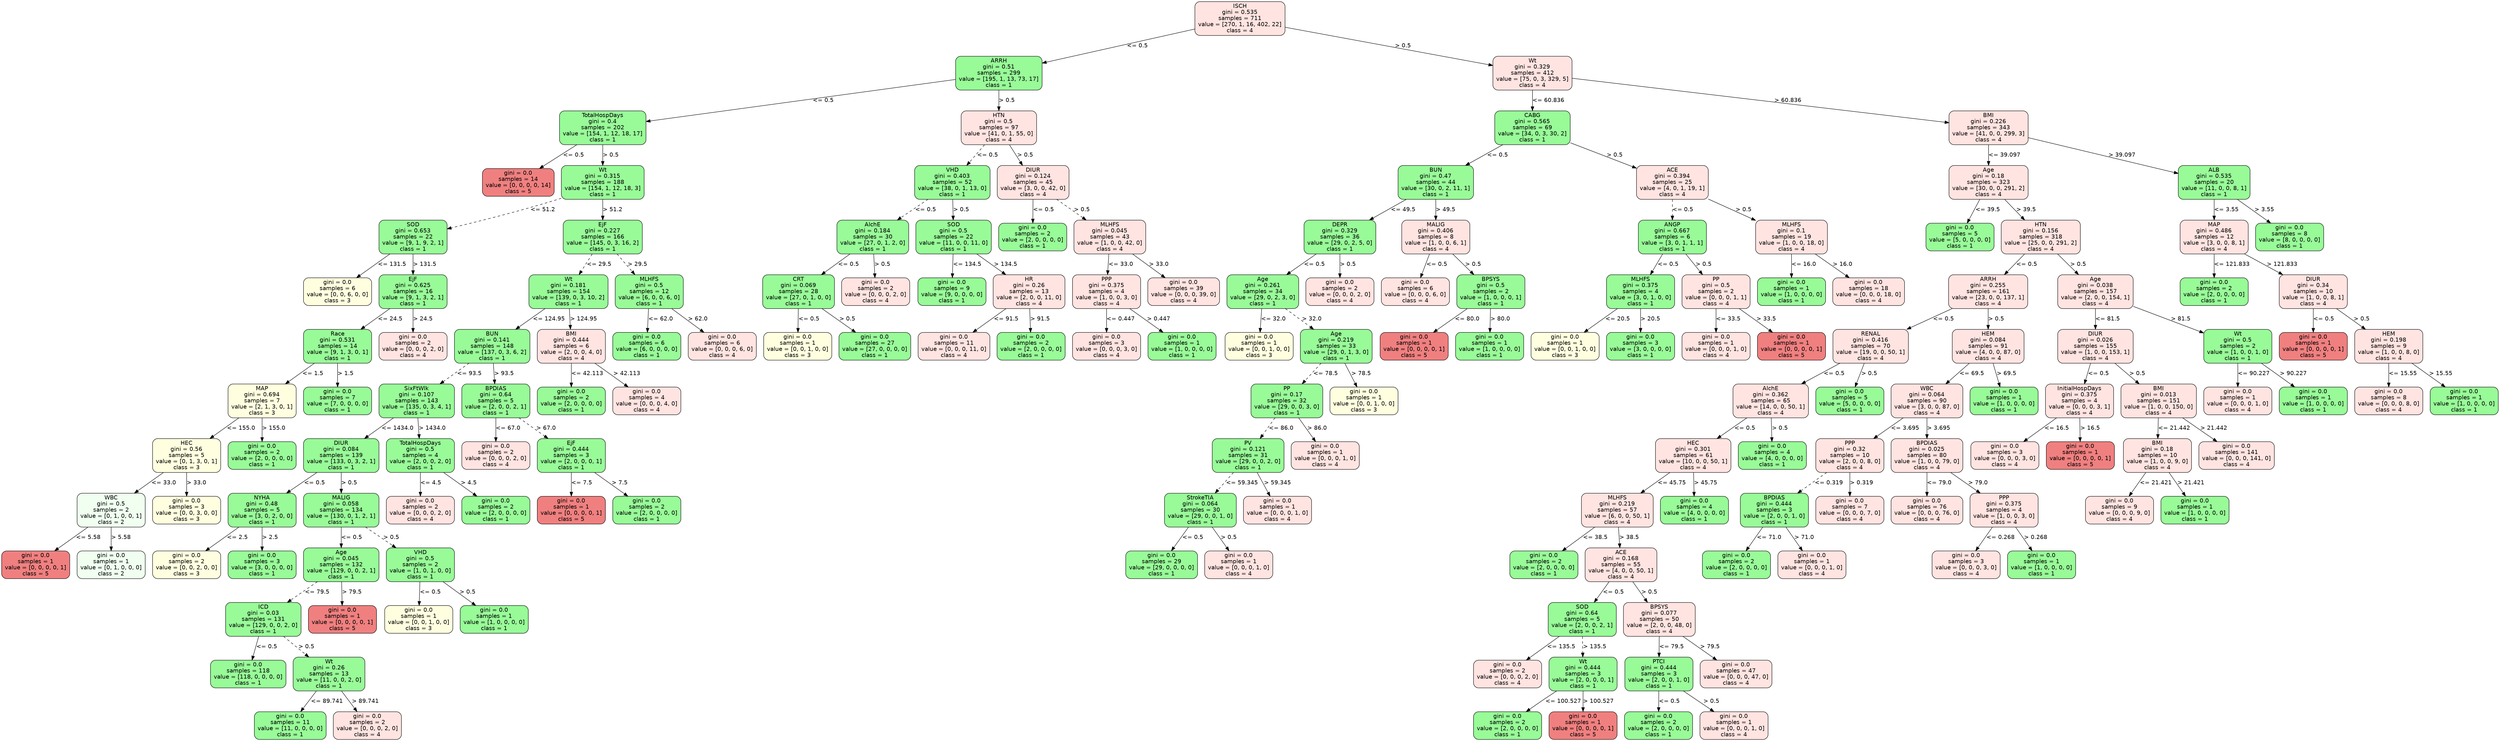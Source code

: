 strict digraph Tree {
	graph [bb="0,0,5227,1810"];
	node [color=black,
		fontname=helvetica,
		label="\N",
		shape=box,
		style="filled, rounded"
	];
	edge [fontname=helvetica];
	0	 [fillcolor=mistyrose,
		height=1.1528,
		label="ISCH\ngini = 0.535\nsamples = 711\nvalue = [270, 1, 16, 402, 22]\nclass = 4",
		pos="2516,1768.5",
		width=2.5694];
	1	 [fillcolor=palegreen,
		height=1.1528,
		label="ARRH\ngini = 0.51\nsamples = 299\nvalue = [195, 1, 13, 73, 17]\nclass = 1",
		pos="2064,1634.5",
		width=2.4583];
	0 -> 1	 [label="<= 0.5",
		labelangle=45,
		labeldistance=2.5,
		lp="2324,1701.5",
		op="<=",
		param=0.5,
		pos="e,2152.6,1660.8 2423.4,1741.1 2347.4,1718.5 2240,1686.7 2162.4,1663.7",
		style=solid];
	70	 [fillcolor=mistyrose,
		height=1.1528,
		label="Wt\ngini = 0.329\nsamples = 412\nvalue = [75, 0, 3, 329, 5]\nclass = 4",
		pos="3245,1634.5",
		width=2.25];
	0 -> 70	 [label="> 0.5",
		labelangle=-45,
		labeldistance=2.5,
		lp="2918.5,1701.5",
		op=">",
		param=0.5,
		pos="e,3163.9,1649.4 2608.7,1751.5 2749.1,1725.7 3014,1677 3153.6,1651.3",
		style=solid];
	2	 [fillcolor=palegreen,
		height=1.1528,
		label="TotalHospDays\ngini = 0.4\nsamples = 202\nvalue = [154, 1, 12, 18, 17]\nclass = 1",
		pos="1257,1500.5",
		width=2.4583];
	1 -> 2	 [label="<= 0.5",
		lp="1705,1567.5",
		op="<=",
		param=0.5,
		pos="e,1345.5,1515.2 1975.3,1619.8 1823.4,1594.5 1514.3,1543.2 1355.7,1516.9",
		style=solid];
	51	 [fillcolor=mistyrose,
		height=1.1528,
		label="HTN\ngini = 0.5\nsamples = 97\nvalue = [41, 0, 1, 55, 0]\nclass = 4",
		pos="2064,1500.5",
		width=2.1528];
	1 -> 51	 [label="> 0.5",
		lp="2079.5,1567.5",
		op=">",
		param=0.5,
		pos="e,2064,1542.1 2064,1592.8 2064,1580 2064,1565.7 2064,1552.2",
		style=solid];
	3	 [fillcolor=lightcoral,
		height=0.94444,
		label="gini = 0.0\nsamples = 14\nvalue = [0, 0, 0, 0, 14]\nclass = 5",
		pos="1080,1366.5",
		width=2.0417];
	2 -> 3	 [label="<= 0.5",
		lp="1194,1433.5",
		op="<=",
		param=0.5,
		pos="e,1124.9,1400.5 1202,1458.8 1180,1442.2 1154.8,1423.2 1133.1,1406.7",
		style=solid];
	4	 [fillcolor=palegreen,
		height=1.1528,
		label="Wt\ngini = 0.315\nsamples = 188\nvalue = [154, 1, 12, 18, 3]\nclass = 1",
		pos="1257,1366.5",
		width=2.3611];
	2 -> 4	 [label="> 0.5",
		lp="1272.5,1433.5",
		op=">",
		param=0.5,
		pos="e,1257,1408.1 1257,1458.8 1257,1446 1257,1431.7 1257,1418.2",
		style=solid];
	5	 [fillcolor=palegreen,
		height=1.1528,
		label="SOD\ngini = 0.653\nsamples = 22\nvalue = [9, 1, 9, 2, 1]\nclass = 1",
		pos="860,1232.5",
		width=1.9444];
	4 -> 5	 [label="<= 51.2",
		lp="1129.5,1299.5",
		op="<=",
		param=51.2,
		pos="e,930.02,1251.5 1172,1328.8 1168.6,1327.5 1165.3,1326.2 1162,1325 1087.7,1297.5 1001,1271.6 939.65,1254.2",
		style=dashed];
	18	 [fillcolor=palegreen,
		height=1.1528,
		label="EjF\ngini = 0.227\nsamples = 166\nvalue = [145, 0, 3, 16, 2]\nclass = 1",
		pos="1257,1232.5",
		width=2.25];
	4 -> 18	 [label="> 51.2",
		lp="1276.5,1299.5",
		op=">",
		param=51.2,
		pos="e,1257,1274.1 1257,1324.8 1257,1312 1257,1297.7 1257,1284.2",
		style=solid];
	6	 [fillcolor=lightyellow,
		height=0.94444,
		label="gini = 0.0\nsamples = 6\nvalue = [0, 0, 6, 0, 0]\nclass = 3",
		pos="702,1098.5",
		width=1.9444];
	5 -> 6	 [label="<= 131.5",
		lp="813.5,1165.5",
		op="<=",
		param=131.5,
		pos="e,742.09,1132.5 810.87,1190.8 791.45,1174.4 769.19,1155.5 749.89,1139.1",
		style=solid];
	7	 [fillcolor=palegreen,
		height=1.1528,
		label="EjF\ngini = 0.625\nsamples = 16\nvalue = [9, 1, 3, 2, 1]\nclass = 1",
		pos="860,1098.5",
		width=1.9444];
	5 -> 7	 [label="> 131.5",
		lp="883,1165.5",
		op=">",
		param=131.5,
		pos="e,860,1140.1 860,1190.8 860,1178 860,1163.7 860,1150.2",
		style=solid];
	8	 [fillcolor=palegreen,
		height=1.1528,
		label="Race\ngini = 0.531\nsamples = 14\nvalue = [9, 1, 3, 0, 1]\nclass = 1",
		pos="702,964.5",
		width=1.9444];
	7 -> 8	 [label="<= 24.5",
		lp="809.5,1031.5",
		op="<=",
		param=24.5,
		pos="e,751.1,1006.1 810.87,1056.8 794.38,1042.8 775.84,1027.1 758.81,1012.7",
		style=solid];
	17	 [fillcolor=mistyrose,
		height=0.94444,
		label="gini = 0.0\nsamples = 2\nvalue = [0, 0, 0, 2, 0]\nclass = 4",
		pos="860,964.5",
		width=1.9444];
	7 -> 17	 [label="> 24.5",
		lp="879.5,1031.5",
		op=">",
		param=24.5,
		pos="e,860,998.5 860,1056.8 860,1041.6 860,1024.3 860,1008.9",
		style=solid];
	9	 [fillcolor=lightyellow,
		height=1.1528,
		label="MAP\ngini = 0.694\nsamples = 7\nvalue = [2, 1, 3, 0, 1]\nclass = 3",
		pos="544,830.5",
		width=1.9444];
	8 -> 9	 [label="<= 1.5",
		lp="648,897.5",
		op="<=",
		param=1.5,
		pos="e,593.1,872.14 652.87,922.84 636.38,908.84 617.84,893.13 600.81,878.68",
		style=solid];
	16	 [fillcolor=palegreen,
		height=0.94444,
		label="gini = 0.0\nsamples = 7\nvalue = [7, 0, 0, 0, 0]\nclass = 1",
		pos="702,830.5",
		width=1.9444];
	8 -> 16	 [label="> 1.5",
		lp="717.5,897.5",
		op=">",
		param=1.5,
		pos="e,702,864.5 702,922.84 702,907.6 702,890.33 702,874.87",
		style=solid];
	10	 [fillcolor=lightyellow,
		height=1.1528,
		label="HEC\ngini = 0.56\nsamples = 5\nvalue = [0, 1, 3, 0, 1]\nclass = 3",
		pos="386,696.5",
		width=1.9444];
	9 -> 10	 [label="<= 155.0",
		lp="497.5,763.5",
		op="<=",
		param=155.0,
		pos="e,435.1,738.14 494.87,788.84 478.38,774.84 459.84,759.13 442.81,744.68",
		style=solid];
	15	 [fillcolor=palegreen,
		height=0.94444,
		label="gini = 0.0\nsamples = 2\nvalue = [2, 0, 0, 0, 0]\nclass = 1",
		pos="544,696.5",
		width=1.9444];
	9 -> 15	 [label="> 155.0",
		lp="567,763.5",
		op=">",
		param=155.0,
		pos="e,544,730.5 544,788.84 544,773.6 544,756.33 544,740.87",
		style=solid];
	11	 [fillcolor=honeydew,
		height=1.1528,
		label="WBC\ngini = 0.5\nsamples = 2\nvalue = [0, 1, 0, 0, 1]\nclass = 2",
		pos="228,562.5",
		width=1.9444];
	10 -> 11	 [label="<= 33.0",
		lp="335.5,629.5",
		op="<=",
		param=33.0,
		pos="e,277.1,604.14 336.87,654.84 320.38,640.84 301.84,625.13 284.81,610.68",
		style=solid];
	14	 [fillcolor=lightyellow,
		height=0.94444,
		label="gini = 0.0\nsamples = 3\nvalue = [0, 0, 3, 0, 0]\nclass = 3",
		pos="386,562.5",
		width=1.9444];
	10 -> 14	 [label="> 33.0",
		lp="405.5,629.5",
		op=">",
		param=33.0,
		pos="e,386,596.5 386,654.84 386,639.6 386,622.33 386,606.87",
		style=solid];
	12	 [fillcolor=lightcoral,
		height=0.94444,
		label="gini = 0.0\nsamples = 1\nvalue = [0, 0, 0, 0, 1]\nclass = 5",
		pos="70,428.5",
		width=1.9444];
	11 -> 12	 [label="<= 5.58",
		lp="177.5,495.5",
		op="<=",
		param=5.58,
		pos="e,110.09,462.5 178.87,520.84 159.45,504.36 137.19,485.49 117.89,469.12",
		style=solid];
	13	 [fillcolor=honeydew,
		height=0.94444,
		label="gini = 0.0\nsamples = 1\nvalue = [0, 1, 0, 0, 0]\nclass = 2",
		pos="228,428.5",
		width=1.9444];
	11 -> 13	 [label="> 5.58",
		lp="247.5,495.5",
		op=">",
		param=5.58,
		pos="e,228,462.5 228,520.84 228,505.6 228,488.33 228,472.87",
		style=solid];
	19	 [fillcolor=palegreen,
		height=1.1528,
		label="Wt\ngini = 0.181\nsamples = 154\nvalue = [139, 0, 3, 10, 2]\nclass = 1",
		pos="1184,1098.5",
		width=2.25];
	18 -> 19	 [label="<= 29.5",
		lp="1246.5,1165.5",
		op="<=",
		param=29.5,
		pos="e,1206.7,1140.1 1234.3,1190.8 1227.1,1177.6 1219,1162.8 1211.5,1149",
		style=dashed];
	48	 [fillcolor=palegreen,
		height=1.1528,
		label="MLHFS\ngini = 0.5\nsamples = 12\nvalue = [6, 0, 0, 6, 0]\nclass = 1",
		pos="1353,1098.5",
		width=1.9444];
	18 -> 48	 [label="> 29.5",
		lp="1327.5,1165.5",
		op=">",
		param=29.5,
		pos="e,1323.2,1140.1 1286.8,1190.8 1296.4,1177.5 1307.1,1162.5 1317.1,1148.6",
		style=dashed];
	20	 [fillcolor=palegreen,
		height=1.1528,
		label="BUN\ngini = 0.141\nsamples = 148\nvalue = [137, 0, 3, 6, 2]\nclass = 1",
		pos="1026,964.5",
		width=2.1528];
	19 -> 20	 [label="<= 124.95",
		lp="1141,1031.5",
		op="<=",
		param=124.95,
		pos="e,1075.1,1006.1 1134.9,1056.8 1118.4,1042.8 1099.8,1027.1 1082.8,1012.7",
		style=solid];
	45	 [fillcolor=mistyrose,
		height=1.1528,
		label="BMI\ngini = 0.444\nsamples = 6\nvalue = [2, 0, 0, 4, 0]\nclass = 4",
		pos="1192,964.5",
		width=1.9444];
	19 -> 45	 [label="> 124.95",
		lp="1216,1031.5",
		op=">",
		param=124.95,
		pos="e,1189.5,1006.1 1186.5,1056.8 1187.3,1044 1188.1,1029.7 1188.9,1016.2",
		style=solid];
	21	 [fillcolor=palegreen,
		height=1.1528,
		label="SixFtWlk\ngini = 0.107\nsamples = 143\nvalue = [135, 0, 3, 4, 1]\nclass = 1",
		pos="868,830.5",
		width=2.1528];
	20 -> 21	 [label="<= 93.5",
		lp="975.5,897.5",
		op="<=",
		param=93.5,
		pos="e,917.1,872.14 976.87,922.84 960.38,908.84 941.84,893.13 924.81,878.68",
		style=dashed];
	40	 [fillcolor=palegreen,
		height=1.1528,
		label="BPDIAS\ngini = 0.64\nsamples = 5\nvalue = [2, 0, 0, 2, 1]\nclass = 1",
		pos="1034,830.5",
		width=1.9444];
	20 -> 40	 [label="> 93.5",
		lp="1050.5,897.5",
		op=">",
		param=93.5,
		pos="e,1031.5,872.14 1028.5,922.84 1029.3,909.98 1030.1,895.66 1030.9,882.21",
		style=solid];
	22	 [fillcolor=palegreen,
		height=1.1528,
		label="DIUR\ngini = 0.084\nsamples = 139\nvalue = [133, 0, 3, 2, 1]\nclass = 1",
		pos="710,696.5",
		width=2.1528];
	21 -> 22	 [label="<= 1434.0",
		lp="825,763.5",
		op="<=",
		param=1434.0,
		pos="e,759.1,738.14 818.87,788.84 802.38,774.84 783.84,759.13 766.81,744.68",
		style=solid];
	37	 [fillcolor=palegreen,
		height=1.1528,
		label="TotalHospDays\ngini = 0.5\nsamples = 4\nvalue = [2, 0, 0, 2, 0]\nclass = 1",
		pos="876,696.5",
		width=1.9444];
	21 -> 37	 [label="> 1434.0",
		lp="900,763.5",
		op=">",
		param=1434.0,
		pos="e,873.51,738.14 870.49,788.84 871.25,775.98 872.11,761.66 872.91,748.21",
		style=solid];
	23	 [fillcolor=palegreen,
		height=1.1528,
		label="NYHA\ngini = 0.48\nsamples = 5\nvalue = [3, 0, 2, 0, 0]\nclass = 1",
		pos="544,562.5",
		width=1.9444];
	22 -> 23	 [label="<= 0.5",
		lp="652,629.5",
		op="<=",
		param=0.5,
		pos="e,595.58,604.14 658.39,654.84 641.05,640.84 621.58,625.13 603.68,610.68",
		style=solid];
	26	 [fillcolor=palegreen,
		height=1.1528,
		label="MALIG\ngini = 0.058\nsamples = 134\nvalue = [130, 0, 1, 2, 1]\nclass = 1",
		pos="710,562.5",
		width=2.1528];
	22 -> 26	 [label="> 0.5",
		lp="725.5,629.5",
		op=">",
		param=0.5,
		pos="e,710,604.14 710,654.84 710,641.98 710,627.66 710,614.21",
		style=solid];
	24	 [fillcolor=lightyellow,
		height=0.94444,
		label="gini = 0.0\nsamples = 2\nvalue = [0, 0, 2, 0, 0]\nclass = 3",
		pos="386,428.5",
		width=1.9444];
	23 -> 24	 [label="<= 2.5",
		lp="490,495.5",
		op="<=",
		param=2.5,
		pos="e,426.09,462.5 494.87,520.84 475.45,504.36 453.19,485.49 433.89,469.12",
		style=solid];
	25	 [fillcolor=palegreen,
		height=0.94444,
		label="gini = 0.0\nsamples = 3\nvalue = [3, 0, 0, 0, 0]\nclass = 1",
		pos="544,428.5",
		width=1.9444];
	23 -> 25	 [label="> 2.5",
		lp="559.5,495.5",
		op=">",
		param=2.5,
		pos="e,544,462.5 544,520.84 544,505.6 544,488.33 544,472.87",
		style=solid];
	27	 [fillcolor=palegreen,
		height=1.1528,
		label="Age\ngini = 0.045\nsamples = 132\nvalue = [129, 0, 0, 2, 1]\nclass = 1",
		pos="710,428.5",
		width=2.1528];
	26 -> 27	 [label="<= 0.5",
		lp="730,495.5",
		op="<=",
		param=0.5,
		pos="e,710,470.14 710,520.84 710,507.98 710,493.66 710,480.21",
		style=solid];
	34	 [fillcolor=palegreen,
		height=1.1528,
		label="VHD\ngini = 0.5\nsamples = 2\nvalue = [1, 0, 1, 0, 0]\nclass = 1",
		pos="876,428.5",
		width=1.9444];
	26 -> 34	 [label="> 0.5",
		lp="813.5,495.5",
		op=">",
		param=0.5,
		pos="e,824.42,470.14 761.61,520.84 778.95,506.84 798.42,491.13 816.32,476.68",
		style=dashed];
	28	 [fillcolor=palegreen,
		height=1.1528,
		label="ICD\ngini = 0.03\nsamples = 131\nvalue = [129, 0, 0, 2, 0]\nclass = 1",
		pos="546,294.5",
		width=2.1528];
	27 -> 28	 [label="<= 79.5",
		lp="656.5,361.5",
		op="<=",
		param=79.5,
		pos="e,596.96,336.14 659.01,386.84 641.88,372.84 622.65,357.13 604.96,342.68",
		style=dashed];
	33	 [fillcolor=lightcoral,
		height=0.94444,
		label="gini = 0.0\nsamples = 1\nvalue = [0, 0, 0, 0, 1]\nclass = 5",
		pos="712,294.5",
		width=1.9444];
	27 -> 33	 [label="> 79.5",
		lp="731.5,361.5",
		op=">",
		param=79.5,
		pos="e,711.49,328.5 710.62,386.84 710.85,371.6 711.11,354.33 711.34,338.87",
		style=solid];
	29	 [fillcolor=palegreen,
		height=0.94444,
		label="gini = 0.0\nsamples = 118\nvalue = [118, 0, 0, 0, 0]\nclass = 1",
		pos="515,160.5",
		width=2.1528];
	28 -> 29	 [label="<= 0.5",
		lp="552,227.5",
		op="<=",
		param=0.5,
		pos="e,522.87,194.5 536.36,252.84 532.8,237.46 528.76,219.99 525.16,204.42",
		style=solid];
	30	 [fillcolor=palegreen,
		height=1.1528,
		label="Wt\ngini = 0.26\nsamples = 13\nvalue = [11, 0, 0, 2, 0]\nclass = 1",
		pos="684,160.5",
		width=2.0417];
	28 -> 30	 [label="> 0.5",
		lp="635.5,227.5",
		op=">",
		param=0.5,
		pos="e,641.12,202.14 588.91,252.84 603.06,239.1 618.92,223.69 633.58,209.46",
		style=dashed];
	31	 [fillcolor=palegreen,
		height=0.94444,
		label="gini = 0.0\nsamples = 11\nvalue = [11, 0, 0, 0, 0]\nclass = 1",
		pos="603,34",
		width=2.0417];
	30 -> 31	 [label="<= 89.741",
		lp="675,93.5",
		op="<=",
		param=89.741,
		pos="e,624.86,68.142 657.25,118.73 648.63,105.27 639.07,90.336 630.41,76.803",
		style=solid];
	32	 [fillcolor=mistyrose,
		height=0.94444,
		label="gini = 0.0\nsamples = 2\nvalue = [0, 0, 0, 2, 0]\nclass = 4",
		pos="765,34",
		width=1.9444];
	30 -> 32	 [label="> 89.741",
		lp="757,93.5",
		op=">",
		param=89.741,
		pos="e,743.14,68.142 710.75,118.73 719.37,105.27 728.93,90.336 737.59,76.803",
		style=solid];
	35	 [fillcolor=lightyellow,
		height=0.94444,
		label="gini = 0.0\nsamples = 1\nvalue = [0, 0, 1, 0, 0]\nclass = 3",
		pos="872,294.5",
		width=1.9444];
	34 -> 35	 [label="<= 0.5",
		lp="895,361.5",
		op="<=",
		param=0.5,
		pos="e,873.02,328.5 874.76,386.84 874.3,371.6 873.79,354.33 873.32,338.87",
		style=solid];
	36	 [fillcolor=palegreen,
		height=0.94444,
		label="gini = 0.0\nsamples = 1\nvalue = [1, 0, 0, 0, 0]\nclass = 1",
		pos="1030,294.5",
		width=1.9444];
	34 -> 36	 [label="> 0.5",
		lp="973.5,361.5",
		op=">",
		param=0.5,
		pos="e,990.92,328.5 923.88,386.84 942.82,370.36 964.51,351.49 983.32,335.12",
		style=solid];
	38	 [fillcolor=mistyrose,
		height=0.94444,
		label="gini = 0.0\nsamples = 2\nvalue = [0, 0, 0, 2, 0]\nclass = 4",
		pos="876,562.5",
		width=1.9444];
	37 -> 38	 [label="<= 4.5",
		lp="896,629.5",
		op="<=",
		param=4.5,
		pos="e,876,596.5 876,654.84 876,639.6 876,622.33 876,606.87",
		style=solid];
	39	 [fillcolor=palegreen,
		height=0.94444,
		label="gini = 0.0\nsamples = 2\nvalue = [2, 0, 0, 0, 0]\nclass = 1",
		pos="1034,562.5",
		width=1.9444];
	37 -> 39	 [label="> 4.5",
		lp="975.5,629.5",
		op=">",
		param=4.5,
		pos="e,993.91,596.5 925.13,654.84 944.55,638.36 966.81,619.49 986.11,603.12",
		style=solid];
	41	 [fillcolor=mistyrose,
		height=0.94444,
		label="gini = 0.0\nsamples = 2\nvalue = [0, 0, 0, 2, 0]\nclass = 4",
		pos="1034,696.5",
		width=1.9444];
	40 -> 41	 [label="<= 67.0",
		lp="1057.5,763.5",
		op="<=",
		param=67.0,
		pos="e,1034,730.5 1034,788.84 1034,773.6 1034,756.33 1034,740.87",
		style=solid];
	42	 [fillcolor=palegreen,
		height=1.1528,
		label="EjF\ngini = 0.444\nsamples = 3\nvalue = [2, 0, 0, 0, 1]\nclass = 1",
		pos="1192,696.5",
		width=1.9444];
	40 -> 42	 [label="> 67.0",
		lp="1137.5,763.5",
		op=">",
		param=67.0,
		pos="e,1142.9,738.14 1083.1,788.84 1099.6,774.84 1118.2,759.13 1135.2,744.68",
		style=dashed];
	43	 [fillcolor=lightcoral,
		height=0.94444,
		label="gini = 0.0\nsamples = 1\nvalue = [0, 0, 0, 0, 1]\nclass = 5",
		pos="1192,562.5",
		width=1.9444];
	42 -> 43	 [label="<= 7.5",
		lp="1212,629.5",
		op="<=",
		param=7.5,
		pos="e,1192,596.5 1192,654.84 1192,639.6 1192,622.33 1192,606.87",
		style=solid];
	44	 [fillcolor=palegreen,
		height=0.94444,
		label="gini = 0.0\nsamples = 2\nvalue = [2, 0, 0, 0, 0]\nclass = 1",
		pos="1350,562.5",
		width=1.9444];
	42 -> 44	 [label="> 7.5",
		lp="1291.5,629.5",
		op=">",
		param=7.5,
		pos="e,1309.9,596.5 1241.1,654.84 1260.6,638.36 1282.8,619.49 1302.1,603.12",
		style=solid];
	46	 [fillcolor=palegreen,
		height=0.94444,
		label="gini = 0.0\nsamples = 2\nvalue = [2, 0, 0, 0, 0]\nclass = 1",
		pos="1192,830.5",
		width=1.9444];
	45 -> 46	 [label="<= 42.113",
		lp="1223,897.5",
		op="<=",
		param=42.113,
		pos="e,1192,864.5 1192,922.84 1192,907.6 1192,890.33 1192,874.87",
		style=solid];
	47	 [fillcolor=mistyrose,
		height=0.94444,
		label="gini = 0.0\nsamples = 4\nvalue = [0, 0, 0, 4, 0]\nclass = 4",
		pos="1350,830.5",
		width=1.9444];
	45 -> 47	 [label="> 42.113",
		lp="1303,897.5",
		op=">",
		param=42.113,
		pos="e,1309.9,864.5 1241.1,922.84 1260.6,906.36 1282.8,887.49 1302.1,871.12",
		style=solid];
	49	 [fillcolor=palegreen,
		height=0.94444,
		label="gini = 0.0\nsamples = 6\nvalue = [6, 0, 0, 0, 0]\nclass = 1",
		pos="1350,964.5",
		width=1.9444];
	48 -> 49	 [label="<= 62.0",
		lp="1375.5,1031.5",
		op="<=",
		param=62.0,
		pos="e,1350.8,998.5 1352.1,1056.8 1351.7,1041.6 1351.3,1024.3 1351,1008.9",
		style=solid];
	50	 [fillcolor=mistyrose,
		height=0.94444,
		label="gini = 0.0\nsamples = 6\nvalue = [0, 0, 0, 6, 0]\nclass = 4",
		pos="1508,964.5",
		width=1.9444];
	48 -> 50	 [label="> 62.0",
		lp="1455.5,1031.5",
		op=">",
		param=62.0,
		pos="e,1468.7,998.5 1401.2,1056.8 1420.3,1040.4 1442.1,1021.5 1461,1005.1",
		style=solid];
	52	 [fillcolor=palegreen,
		height=1.1528,
		label="VHD\ngini = 0.403\nsamples = 52\nvalue = [38, 0, 1, 13, 0]\nclass = 1",
		pos="1992,1366.5",
		width=2.1528];
	51 -> 52	 [label="<= 0.5",
		lp="2051,1433.5",
		op="<=",
		param=0.5,
		pos="e,2014.4,1408.1 2041.6,1458.8 2034.5,1445.6 2026.6,1430.8 2019.2,1417",
		style=dashed];
	63	 [fillcolor=mistyrose,
		height=1.1528,
		label="DIUR\ngini = 0.124\nsamples = 45\nvalue = [3, 0, 0, 42, 0]\nclass = 4",
		pos="2161,1366.5",
		width=2.0417];
	51 -> 63	 [label="> 0.5",
		lp="2131.5,1433.5",
		op=">",
		param=0.5,
		pos="e,2130.9,1408.1 2094.2,1458.8 2103.9,1445.3 2114.8,1430.3 2125,1416.2",
		style=solid];
	53	 [fillcolor=palegreen,
		height=1.1528,
		label="AlchE\ngini = 0.184\nsamples = 30\nvalue = [27, 0, 1, 2, 0]\nclass = 1",
		pos="1824,1232.5",
		width=2.0417];
	52 -> 53	 [label="<= 0.5",
		lp="1934,1299.5",
		op="<=",
		param=0.5,
		pos="e,1876.2,1274.1 1939.8,1324.8 1922.2,1310.8 1902.5,1295.1 1884.4,1280.7",
		style=dashed];
	58	 [fillcolor=palegreen,
		height=1.1528,
		label="SOD\ngini = 0.5\nsamples = 22\nvalue = [11, 0, 0, 11, 0]\nclass = 1",
		pos="1993,1232.5",
		width=2.1528];
	52 -> 58	 [label="> 0.5",
		lp="2008.5,1299.5",
		op=">",
		param=0.5,
		pos="e,1992.7,1274.1 1992.3,1324.8 1992.4,1312 1992.5,1297.7 1992.6,1284.2",
		style=solid];
	54	 [fillcolor=palegreen,
		height=1.1528,
		label="CRT\ngini = 0.069\nsamples = 28\nvalue = [27, 0, 1, 0, 0]\nclass = 1",
		pos="1667,1098.5",
		width=2.0417];
	53 -> 54	 [label="<= 0.5",
		lp="1771,1165.5",
		op="<=",
		param=0.5,
		pos="e,1715.8,1140.1 1775.2,1190.8 1758.8,1176.8 1740.4,1161.1 1723.4,1146.7",
		style=solid];
	57	 [fillcolor=mistyrose,
		height=0.94444,
		label="gini = 0.0\nsamples = 2\nvalue = [0, 0, 0, 2, 0]\nclass = 4",
		pos="1829,1098.5",
		width=1.9444];
	53 -> 57	 [label="> 0.5",
		lp="1842.5,1165.5",
		op=">",
		param=0.5,
		pos="e,1827.7,1132.5 1825.6,1190.8 1826.1,1175.6 1826.8,1158.3 1827.3,1142.9",
		style=solid];
	55	 [fillcolor=lightyellow,
		height=0.94444,
		label="gini = 0.0\nsamples = 1\nvalue = [0, 0, 1, 0, 0]\nclass = 3",
		pos="1666,964.5",
		width=1.9444];
	54 -> 55	 [label="<= 0.5",
		lp="1687,1031.5",
		op="<=",
		param=0.5,
		pos="e,1666.3,998.5 1666.7,1056.8 1666.6,1041.6 1666.4,1024.3 1666.3,1008.9",
		style=solid];
	56	 [fillcolor=palegreen,
		height=0.94444,
		label="gini = 0.0\nsamples = 27\nvalue = [27, 0, 0, 0, 0]\nclass = 1",
		pos="1828,964.5",
		width=2.0417];
	54 -> 56	 [label="> 0.5",
		lp="1768.5,1031.5",
		op=">",
		param=0.5,
		pos="e,1787.1,998.5 1717.1,1056.8 1736.9,1040.4 1759.5,1021.5 1779.2,1005.1",
		style=solid];
	59	 [fillcolor=palegreen,
		height=0.94444,
		label="gini = 0.0\nsamples = 9\nvalue = [9, 0, 0, 0, 0]\nclass = 1",
		pos="1988,1098.5",
		width=1.9444];
	58 -> 59	 [label="<= 134.5",
		lp="2018.5,1165.5",
		op="<=",
		param=134.5,
		pos="e,1989.3,1132.5 1991.4,1190.8 1990.9,1175.6 1990.2,1158.3 1989.7,1142.9",
		style=solid];
	60	 [fillcolor=mistyrose,
		height=1.1528,
		label="HR\ngini = 0.26\nsamples = 13\nvalue = [2, 0, 0, 11, 0]\nclass = 4",
		pos="2150,1098.5",
		width=2.0417];
	58 -> 60	 [label="> 134.5",
		lp="2100,1165.5",
		op=">",
		param=134.5,
		pos="e,2101.2,1140.1 2041.8,1190.8 2058.2,1176.8 2076.6,1161.1 2093.6,1146.7",
		style=solid];
	61	 [fillcolor=mistyrose,
		height=0.94444,
		label="gini = 0.0\nsamples = 11\nvalue = [0, 0, 0, 11, 0]\nclass = 4",
		pos="1993,964.5",
		width=2.0417];
	60 -> 61	 [label="<= 91.5",
		lp="2100.5,1031.5",
		op="<=",
		param=91.5,
		pos="e,2032.8,998.5 2101.2,1056.8 2081.9,1040.4 2059.8,1021.5 2040.6,1005.1",
		style=solid];
	62	 [fillcolor=palegreen,
		height=0.94444,
		label="gini = 0.0\nsamples = 2\nvalue = [2, 0, 0, 0, 0]\nclass = 1",
		pos="2155,964.5",
		width=1.9444];
	60 -> 62	 [label="> 91.5",
		lp="2172.5,1031.5",
		op=">",
		param=91.5,
		pos="e,2153.7,998.5 2151.6,1056.8 2152.1,1041.6 2152.8,1024.3 2153.3,1008.9",
		style=solid];
	64	 [fillcolor=palegreen,
		height=0.94444,
		label="gini = 0.0\nsamples = 2\nvalue = [2, 0, 0, 0, 0]\nclass = 1",
		pos="2160,1232.5",
		width=1.9444];
	63 -> 64	 [label="<= 0.5",
		lp="2181,1299.5",
		op="<=",
		param=0.5,
		pos="e,2160.3,1266.5 2160.7,1324.8 2160.6,1309.6 2160.4,1292.3 2160.3,1276.9",
		style=solid];
	65	 [fillcolor=mistyrose,
		height=1.1528,
		label="MLHFS\ngini = 0.045\nsamples = 43\nvalue = [1, 0, 0, 42, 0]\nclass = 4",
		pos="2322,1232.5",
		width=2.0417];
	63 -> 65	 [label="> 0.5",
		lp="2262.5,1299.5",
		op=">",
		param=0.5,
		pos="e,2272,1274.1 2211.1,1324.8 2227.9,1310.8 2246.8,1295.1 2264.1,1280.7",
		style=dashed];
	66	 [fillcolor=mistyrose,
		height=1.1528,
		label="PPP\ngini = 0.375\nsamples = 4\nvalue = [1, 0, 0, 3, 0]\nclass = 4",
		pos="2313,1098.5",
		width=1.9444];
	65 -> 66	 [label="<= 33.0",
		lp="2341.5,1165.5",
		op="<=",
		param=33.0,
		pos="e,2315.8,1140.1 2319.2,1190.8 2318.3,1178 2317.4,1163.7 2316.5,1150.2",
		style=solid];
	69	 [fillcolor=mistyrose,
		height=0.94444,
		label="gini = 0.0\nsamples = 39\nvalue = [0, 0, 0, 39, 0]\nclass = 4",
		pos="2475,1098.5",
		width=2.0417];
	65 -> 69	 [label="> 33.0",
		lp="2423.5,1165.5",
		op=">",
		param=33.0,
		pos="e,2436.2,1132.5 2369.6,1190.8 2388.3,1174.4 2409.7,1155.7 2428.4,1139.3",
		style=solid];
	67	 [fillcolor=mistyrose,
		height=0.94444,
		label="gini = 0.0\nsamples = 3\nvalue = [0, 0, 0, 3, 0]\nclass = 4",
		pos="2313,964.5",
		width=1.9444];
	66 -> 67	 [label="<= 0.447",
		lp="2340.5,1031.5",
		op="<=",
		param=0.447,
		pos="e,2313,998.5 2313,1056.8 2313,1041.6 2313,1024.3 2313,1008.9",
		style=solid];
	68	 [fillcolor=palegreen,
		height=0.94444,
		label="gini = 0.0\nsamples = 1\nvalue = [1, 0, 0, 0, 0]\nclass = 1",
		pos="2471,964.5",
		width=1.9444];
	66 -> 68	 [label="> 0.447",
		lp="2420,1031.5",
		op=">",
		param=0.447,
		pos="e,2430.9,998.5 2362.1,1056.8 2381.6,1040.4 2403.8,1021.5 2423.1,1005.1",
		style=solid];
	71	 [fillcolor=palegreen,
		height=1.1528,
		label="CABG\ngini = 0.565\nsamples = 69\nvalue = [34, 0, 3, 30, 2]\nclass = 1",
		pos="3245,1500.5",
		width=2.1528];
	70 -> 71	 [label="<= 60.836",
		lp="3276,1567.5",
		op="<=",
		param=60.836,
		pos="e,3245,1542.1 3245,1592.8 3245,1580 3245,1565.7 3245,1552.2",
		style=solid];
	102	 [fillcolor=mistyrose,
		height=1.1528,
		label="BMI\ngini = 0.226\nsamples = 343\nvalue = [41, 0, 0, 299, 3]\nclass = 4",
		pos="4161,1500.5",
		width=2.25];
	70 -> 102	 [label="> 60.836",
		lp="3758,1567.5",
		op=">",
		param=60.836,
		pos="e,4079.9,1512.4 3326.3,1622.6 3496.9,1597.7 3891.2,1540 4070,1513.8",
		style=solid];
	72	 [fillcolor=palegreen,
		height=1.1528,
		label="BUN\ngini = 0.47\nsamples = 44\nvalue = [30, 0, 2, 11, 1]\nclass = 1",
		pos="3003,1366.5",
		width=2.1528];
	71 -> 72	 [label="<= 0.5",
		lp="3152,1433.5",
		op="<=",
		param=0.5,
		pos="e,3078.2,1408.1 3169.8,1458.8 3143.6,1444.3 3114,1428 3087.2,1413.1",
		style=solid];
	91	 [fillcolor=mistyrose,
		height=1.1528,
		label="ACE\ngini = 0.394\nsamples = 25\nvalue = [4, 0, 1, 19, 1]\nclass = 4",
		pos="3541,1366.5",
		width=2.0417];
	71 -> 91	 [label="> 0.5",
		lp="3417.5,1433.5",
		op=">",
		param=0.5,
		pos="e,3467.3,1399.9 3322.8,1465.3 3364.4,1446.4 3415.7,1423.2 3458.1,1404",
		style=solid];
	73	 [fillcolor=palegreen,
		height=1.1528,
		label="DEPR\ngini = 0.329\nsamples = 36\nvalue = [29, 0, 2, 5, 0]\nclass = 1",
		pos="2802,1232.5",
		width=2.0417];
	72 -> 73	 [label="<= 49.5",
		lp="2932.5,1299.5",
		op="<=",
		param=49.5,
		pos="e,2864.5,1274.1 2940.5,1324.8 2919,1310.5 2894.9,1294.4 2872.8,1279.7",
		style=solid];
	86	 [fillcolor=mistyrose,
		height=1.1528,
		label="MALIG\ngini = 0.406\nsamples = 8\nvalue = [1, 0, 0, 6, 1]\nclass = 4",
		pos="3003,1232.5",
		width=1.9444];
	72 -> 86	 [label="> 49.5",
		lp="3022.5,1299.5",
		op=">",
		param=49.5,
		pos="e,3003,1274.1 3003,1324.8 3003,1312 3003,1297.7 3003,1284.2",
		style=solid];
	74	 [fillcolor=palegreen,
		height=1.1528,
		label="Age\ngini = 0.261\nsamples = 34\nvalue = [29, 0, 2, 3, 0]\nclass = 1",
		pos="2640,1098.5",
		width=2.0417];
	73 -> 74	 [label="<= 0.5",
		lp="2746,1165.5",
		op="<=",
		param=0.5,
		pos="e,2690.3,1140.1 2751.6,1190.8 2734.7,1176.8 2715.7,1161.1 2698.2,1146.7",
		style=solid];
	85	 [fillcolor=mistyrose,
		height=0.94444,
		label="gini = 0.0\nsamples = 2\nvalue = [0, 0, 0, 2, 0]\nclass = 4",
		pos="2802,1098.5",
		width=1.9444];
	73 -> 85	 [label="> 0.5",
		lp="2817.5,1165.5",
		op=">",
		param=0.5,
		pos="e,2802,1132.5 2802,1190.8 2802,1175.6 2802,1158.3 2802,1142.9",
		style=solid];
	75	 [fillcolor=lightyellow,
		height=0.94444,
		label="gini = 0.0\nsamples = 1\nvalue = [0, 0, 1, 0, 0]\nclass = 3",
		pos="2632,964.5",
		width=1.9444];
	74 -> 75	 [label="<= 32.0",
		lp="2660.5,1031.5",
		op="<=",
		param=32.0,
		pos="e,2634,998.5 2637.5,1056.8 2636.6,1041.6 2635.6,1024.3 2634.6,1008.9",
		style=solid];
	76	 [fillcolor=palegreen,
		height=1.1528,
		label="Age\ngini = 0.219\nsamples = 33\nvalue = [29, 0, 1, 3, 0]\nclass = 1",
		pos="2794,964.5",
		width=2.0417];
	74 -> 76	 [label="> 32.0",
		lp="2741.5,1031.5",
		op=">",
		param=32.0,
		pos="e,2746.1,1006.1 2687.9,1056.8 2703.8,1043 2721.7,1027.4 2738.2,1013.1",
		style=dashed];
	77	 [fillcolor=palegreen,
		height=1.1528,
		label="PP\ngini = 0.17\nsamples = 32\nvalue = [29, 0, 0, 3, 0]\nclass = 1",
		pos="2690,830.5",
		width=2.0417];
	76 -> 77	 [label="<= 78.5",
		lp="2769.5,897.5",
		op="<=",
		param=78.5,
		pos="e,2722.3,872.14 2761.7,922.84 2751.2,909.35 2739.5,894.26 2728.6,880.24",
		style=dashed];
	84	 [fillcolor=lightyellow,
		height=0.94444,
		label="gini = 0.0\nsamples = 1\nvalue = [0, 0, 1, 0, 0]\nclass = 3",
		pos="2852,830.5",
		width=1.9444];
	76 -> 84	 [label="> 78.5",
		lp="2844.5,897.5",
		op=">",
		param=78.5,
		pos="e,2837.3,864.5 2812,922.84 2818.8,907.31 2826.4,889.66 2833.2,873.98",
		style=solid];
	78	 [fillcolor=palegreen,
		height=1.1528,
		label="PV\ngini = 0.121\nsamples = 31\nvalue = [29, 0, 0, 2, 0]\nclass = 1",
		pos="2609,696.5",
		width=2.0417];
	77 -> 78	 [label="<= 86.0",
		lp="2675.5,763.5",
		op="<=",
		param=86.0,
		pos="e,2634.2,738.14 2664.8,788.84 2656.8,775.6 2647.9,760.82 2639.5,747.03",
		style=dashed];
	83	 [fillcolor=mistyrose,
		height=0.94444,
		label="gini = 0.0\nsamples = 1\nvalue = [0, 0, 0, 1, 0]\nclass = 4",
		pos="2771,696.5",
		width=1.9444];
	77 -> 83	 [label="> 86.0",
		lp="2752.5,763.5",
		op=">",
		param=86.0,
		pos="e,2750.4,730.5 2715.2,788.84 2724.7,773.02 2735.6,754.99 2745.3,739.09",
		style=solid];
	79	 [fillcolor=palegreen,
		height=1.1528,
		label="StrokeTIA\ngini = 0.064\nsamples = 30\nvalue = [29, 0, 0, 1, 0]\nclass = 1",
		pos="2508,562.5",
		width=2.0417];
	78 -> 79	 [label="<= 59.345",
		lp="2593,629.5",
		op="<=",
		param=59.345,
		pos="e,2539.4,604.14 2577.6,654.84 2567.4,641.35 2556.1,626.26 2545.5,612.24",
		style=dashed];
	82	 [fillcolor=mistyrose,
		height=0.94444,
		label="gini = 0.0\nsamples = 1\nvalue = [0, 0, 0, 1, 0]\nclass = 4",
		pos="2670,562.5",
		width=1.9444];
	78 -> 82	 [label="> 59.345",
		lp="2669,629.5",
		op=">",
		param=59.345,
		pos="e,2654.5,596.5 2628,654.84 2635,639.31 2643.1,621.66 2650.2,605.98",
		style=solid];
	80	 [fillcolor=palegreen,
		height=0.94444,
		label="gini = 0.0\nsamples = 29\nvalue = [29, 0, 0, 0, 0]\nclass = 1",
		pos="2427,428.5",
		width=2.0417];
	79 -> 80	 [label="<= 0.5",
		lp="2490,495.5",
		op="<=",
		param=0.5,
		pos="e,2447.6,462.5 2482.8,520.84 2473.3,505.02 2462.4,486.99 2452.7,471.09",
		style=solid];
	81	 [fillcolor=mistyrose,
		height=0.94444,
		label="gini = 0.0\nsamples = 1\nvalue = [0, 0, 0, 1, 0]\nclass = 4",
		pos="2589,428.5",
		width=1.9444];
	79 -> 81	 [label="> 0.5",
		lp="2566.5,495.5",
		op=">",
		param=0.5,
		pos="e,2568.4,462.5 2533.2,520.84 2542.7,505.02 2553.6,486.99 2563.3,471.09",
		style=solid];
	87	 [fillcolor=mistyrose,
		height=0.94444,
		label="gini = 0.0\nsamples = 6\nvalue = [0, 0, 0, 6, 0]\nclass = 4",
		pos="2960,1098.5",
		width=1.9444];
	86 -> 87	 [label="<= 0.5",
		lp="3003,1165.5",
		op="<=",
		param=0.5,
		pos="e,2970.9,1132.5 2989.6,1190.8 2984.7,1175.5 2979.1,1158 2974.1,1142.4",
		style=solid];
	88	 [fillcolor=palegreen,
		height=1.1528,
		label="BPSYS\ngini = 0.5\nsamples = 2\nvalue = [1, 0, 0, 0, 1]\nclass = 1",
		pos="3118,1098.5",
		width=1.9444];
	86 -> 88	 [label="> 0.5",
		lp="3079.5,1165.5",
		op=">",
		param=0.5,
		pos="e,3082.3,1140.1 3038.8,1190.8 3050.4,1177.2 3063.5,1162 3075.6,1147.9",
		style=solid];
	89	 [fillcolor=lightcoral,
		height=0.94444,
		label="gini = 0.0\nsamples = 1\nvalue = [0, 0, 0, 0, 1]\nclass = 5",
		pos="2958,964.5",
		width=1.9444];
	88 -> 89	 [label="<= 80.0",
		lp="3066.5,1031.5",
		op="<=",
		param=80.0,
		pos="e,2998.6,998.5 3068.3,1056.8 3048.6,1040.4 3026,1021.5 3006.5,1005.1",
		style=solid];
	90	 [fillcolor=palegreen,
		height=0.94444,
		label="gini = 0.0\nsamples = 1\nvalue = [1, 0, 0, 0, 0]\nclass = 1",
		pos="3116,964.5",
		width=1.9444];
	88 -> 90	 [label="> 80.0",
		lp="3137.5,1031.5",
		op=">",
		param=80.0,
		pos="e,3116.5,998.5 3117.4,1056.8 3117.2,1041.6 3116.9,1024.3 3116.7,1008.9",
		style=solid];
	92	 [fillcolor=palegreen,
		height=1.1528,
		label="ANGP\ngini = 0.667\nsamples = 6\nvalue = [3, 0, 1, 1, 1]\nclass = 1",
		pos="3541,1232.5",
		width=1.9444];
	91 -> 92	 [label="<= 0.5",
		lp="3561,1299.5",
		op="<=",
		param=0.5,
		pos="e,3541,1274.1 3541,1324.8 3541,1312 3541,1297.7 3541,1284.2",
		style=dashed];
	99	 [fillcolor=mistyrose,
		height=1.1528,
		label="MLHFS\ngini = 0.1\nsamples = 19\nvalue = [1, 0, 0, 18, 0]\nclass = 4",
		pos="3748,1232.5",
		width=2.0417];
	91 -> 99	 [label="> 0.5",
		lp="3666.5,1299.5",
		op=">",
		param=0.5,
		pos="e,3683.7,1274.1 3605.4,1324.8 3627.5,1310.5 3652.4,1294.4 3675.1,1279.7",
		style=solid];
	93	 [fillcolor=palegreen,
		height=1.1528,
		label="MLHFS\ngini = 0.375\nsamples = 4\nvalue = [3, 0, 1, 0, 0]\nclass = 1",
		pos="3432,1098.5",
		width=1.9444];
	92 -> 93	 [label="<= 0.5",
		lp="3510,1165.5",
		op="<=",
		param=0.5,
		pos="e,3465.9,1140.1 3507.1,1190.8 3496.1,1177.3 3483.9,1162.3 3472.5,1148.2",
		style=solid];
	96	 [fillcolor=mistyrose,
		height=1.1528,
		label="PP\ngini = 0.5\nsamples = 2\nvalue = [0, 0, 0, 1, 1]\nclass = 4",
		pos="3590,1098.5",
		width=1.9444];
	92 -> 96	 [label="> 0.5",
		lp="3582.5,1165.5",
		op=">",
		param=0.5,
		pos="e,3574.8,1140.1 3556.2,1190.8 3561,1177.9 3566.3,1163.4 3571.2,1149.8",
		style=solid];
	94	 [fillcolor=lightyellow,
		height=0.94444,
		label="gini = 0.0\nsamples = 1\nvalue = [0, 0, 1, 0, 0]\nclass = 3",
		pos="3274,964.5",
		width=1.9444];
	93 -> 94	 [label="<= 20.5",
		lp="3381.5,1031.5",
		op="<=",
		param=20.5,
		pos="e,3314.1,998.5 3382.9,1056.8 3363.4,1040.4 3341.2,1021.5 3321.9,1005.1",
		style=solid];
	95	 [fillcolor=palegreen,
		height=0.94444,
		label="gini = 0.0\nsamples = 3\nvalue = [3, 0, 0, 0, 0]\nclass = 1",
		pos="3432,964.5",
		width=1.9444];
	93 -> 95	 [label="> 20.5",
		lp="3451.5,1031.5",
		op=">",
		param=20.5,
		pos="e,3432,998.5 3432,1056.8 3432,1041.6 3432,1024.3 3432,1008.9",
		style=solid];
	97	 [fillcolor=mistyrose,
		height=0.94444,
		label="gini = 0.0\nsamples = 1\nvalue = [0, 0, 0, 1, 0]\nclass = 4",
		pos="3590,964.5",
		width=1.9444];
	96 -> 97	 [label="<= 33.5",
		lp="3613.5,1031.5",
		op="<=",
		param=33.5,
		pos="e,3590,998.5 3590,1056.8 3590,1041.6 3590,1024.3 3590,1008.9",
		style=solid];
	98	 [fillcolor=lightcoral,
		height=0.94444,
		label="gini = 0.0\nsamples = 1\nvalue = [0, 0, 0, 0, 1]\nclass = 5",
		pos="3748,964.5",
		width=1.9444];
	96 -> 98	 [label="> 33.5",
		lp="3693.5,1031.5",
		op=">",
		param=33.5,
		pos="e,3707.9,998.5 3639.1,1056.8 3658.6,1040.4 3680.8,1021.5 3700.1,1005.1",
		style=solid];
	100	 [fillcolor=palegreen,
		height=0.94444,
		label="gini = 0.0\nsamples = 1\nvalue = [1, 0, 0, 0, 0]\nclass = 1",
		pos="3748,1098.5",
		width=1.9444];
	99 -> 100	 [label="<= 16.0",
		lp="3771.5,1165.5",
		op="<=",
		param=16.0,
		pos="e,3748,1132.5 3748,1190.8 3748,1175.6 3748,1158.3 3748,1142.9",
		style=solid];
	101	 [fillcolor=mistyrose,
		height=0.94444,
		label="gini = 0.0\nsamples = 18\nvalue = [0, 0, 0, 18, 0]\nclass = 4",
		pos="3910,1098.5",
		width=2.0417];
	99 -> 101	 [label="> 16.0",
		lp="3853.5,1165.5",
		op=">",
		param=16.0,
		pos="e,3868.9,1132.5 3798.4,1190.8 3818.4,1174.3 3841.3,1155.3 3861.2,1138.9",
		style=solid];
	103	 [fillcolor=mistyrose,
		height=1.1528,
		label="Age\ngini = 0.18\nsamples = 323\nvalue = [30, 0, 0, 291, 2]\nclass = 4",
		pos="4161,1366.5",
		width=2.25];
	102 -> 103	 [label="<= 39.097",
		lp="4192,1433.5",
		op="<=",
		param=39.097,
		pos="e,4161,1408.1 4161,1458.8 4161,1446 4161,1431.7 4161,1418.2",
		style=solid];
	152	 [fillcolor=palegreen,
		height=1.1528,
		label="ALB\ngini = 0.535\nsamples = 20\nvalue = [11, 0, 0, 8, 1]\nclass = 1",
		pos="4580,1366.5",
		width=2.0417];
	102 -> 152	 [label="> 39.097",
		lp="4411,1433.5",
		op=">",
		param=39.097,
		pos="e,4506.3,1390.1 4242.3,1474.5 4315.5,1451.1 4422.7,1416.8 4496.6,1393.2",
		style=solid];
	104	 [fillcolor=palegreen,
		height=0.94444,
		label="gini = 0.0\nsamples = 5\nvalue = [5, 0, 0, 0, 0]\nclass = 1",
		pos="4101,1232.5",
		width=1.9444];
	103 -> 104	 [label="<= 39.5",
		lp="4156.5,1299.5",
		op="<=",
		param=39.5,
		pos="e,4116.2,1266.5 4142.3,1324.8 4135.4,1309.3 4127.5,1291.7 4120.5,1276",
		style=solid];
	105	 [fillcolor=mistyrose,
		height=1.1528,
		label="HTN\ngini = 0.156\nsamples = 318\nvalue = [25, 0, 0, 291, 2]\nclass = 4",
		pos="4270,1232.5",
		width=2.25];
	103 -> 105	 [label="> 39.5",
		lp="4238.5,1299.5",
		op=">",
		param=39.5,
		pos="e,4236.1,1274.1 4194.9,1324.8 4205.9,1311.3 4218.1,1296.3 4229.5,1282.2",
		style=solid];
	106	 [fillcolor=mistyrose,
		height=1.1528,
		label="ARRH\ngini = 0.255\nsamples = 161\nvalue = [23, 0, 0, 137, 1]\nclass = 4",
		pos="4160,1098.5",
		width=2.25];
	105 -> 106	 [label="<= 0.5",
		lp="4239,1165.5",
		op="<=",
		param=0.5,
		pos="e,4194.2,1140.1 4235.8,1190.8 4224.7,1177.3 4212.3,1162.3 4200.8,1148.2",
		style=solid];
	139	 [fillcolor=mistyrose,
		height=1.1528,
		label="Age\ngini = 0.038\nsamples = 157\nvalue = [2, 0, 0, 154, 1]\nclass = 4",
		pos="4385,1098.5",
		width=2.1528];
	105 -> 139	 [label="> 0.5",
		lp="4346.5,1165.5",
		op=">",
		param=0.5,
		pos="e,4349.3,1140.1 4305.8,1190.8 4317.4,1177.2 4330.5,1162 4342.6,1147.9",
		style=solid];
	107	 [fillcolor=mistyrose,
		height=1.1528,
		label="RENAL\ngini = 0.416\nsamples = 70\nvalue = [19, 0, 0, 50, 1]\nclass = 4",
		pos="3914,964.5",
		width=2.1528];
	106 -> 107	 [label="<= 0.5",
		lp="4065,1031.5",
		op="<=",
		param=0.5,
		pos="e,3990.4,1006.1 4083.5,1056.8 4056.8,1042.3 4026.6,1025.8 3999.2,1010.9",
		style=solid];
	126	 [fillcolor=mistyrose,
		height=1.1528,
		label="HEM\ngini = 0.084\nsamples = 91\nvalue = [4, 0, 0, 87, 0]\nclass = 4",
		pos="4160,964.5",
		width=2.0417];
	106 -> 126	 [label="> 0.5",
		lp="4175.5,1031.5",
		op=">",
		param=0.5,
		pos="e,4160,1006.1 4160,1056.8 4160,1044 4160,1029.7 4160,1016.2",
		style=solid];
	108	 [fillcolor=mistyrose,
		height=1.1528,
		label="AlchE\ngini = 0.362\nsamples = 65\nvalue = [14, 0, 0, 50, 1]\nclass = 4",
		pos="3703,830.5",
		width=2.1528];
	107 -> 108	 [label="<= 0.5",
		lp="3835,897.5",
		op="<=",
		param=0.5,
		pos="e,3768.6,872.14 3848.4,922.84 3825.8,908.47 3800.3,892.27 3777,877.51",
		style=solid];
	125	 [fillcolor=palegreen,
		height=0.94444,
		label="gini = 0.0\nsamples = 5\nvalue = [5, 0, 0, 0, 0]\nclass = 1",
		pos="3869,830.5",
		width=1.9444];
	107 -> 125	 [label="> 0.5",
		lp="3908.5,897.5",
		op=">",
		param=0.5,
		pos="e,3880.4,864.5 3900,922.84 3894.8,907.46 3889,889.99 3883.7,874.42",
		style=solid];
	109	 [fillcolor=mistyrose,
		height=1.1528,
		label="HEC\ngini = 0.301\nsamples = 61\nvalue = [10, 0, 0, 50, 1]\nclass = 4",
		pos="3547,696.5",
		width=2.1528];
	108 -> 109	 [label="<= 0.5",
		lp="3650,763.5",
		op="<=",
		param=0.5,
		pos="e,3595.5,738.14 3654.5,788.84 3638.2,774.84 3619.9,759.13 3603.1,744.68",
		style=solid];
	124	 [fillcolor=palegreen,
		height=0.94444,
		label="gini = 0.0\nsamples = 4\nvalue = [4, 0, 0, 0, 0]\nclass = 1",
		pos="3713,696.5",
		width=1.9444];
	108 -> 124	 [label="> 0.5",
		lp="3724.5,763.5",
		op=">",
		param=0.5,
		pos="e,3710.5,730.5 3706.1,788.84 3707.2,773.6 3708.5,756.33 3709.7,740.87",
		style=solid];
	110	 [fillcolor=mistyrose,
		height=1.1528,
		label="MLHFS\ngini = 0.219\nsamples = 57\nvalue = [6, 0, 0, 50, 1]\nclass = 4",
		pos="3391,562.5",
		width=2.0417];
	109 -> 110	 [label="<= 45.75",
		lp="3501.5,629.5",
		op="<=",
		param=45.75,
		pos="e,3439.5,604.14 3498.5,654.84 3482.2,640.84 3463.9,625.13 3447.1,610.68",
		style=solid];
	123	 [fillcolor=palegreen,
		height=0.94444,
		label="gini = 0.0\nsamples = 4\nvalue = [4, 0, 0, 0, 0]\nclass = 1",
		pos="3553,562.5",
		width=1.9444];
	109 -> 123	 [label="> 45.75",
		lp="3574,629.5",
		op=">",
		param=45.75,
		pos="e,3551.5,596.5 3548.9,654.84 3549.5,639.6 3550.3,622.33 3551,606.87",
		style=solid];
	111	 [fillcolor=palegreen,
		height=0.94444,
		label="gini = 0.0\nsamples = 2\nvalue = [2, 0, 0, 0, 0]\nclass = 1",
		pos="3333,428.5",
		width=1.9444];
	110 -> 111	 [label="<= 38.5",
		lp="3387.5,495.5",
		op="<=",
		param=38.5,
		pos="e,3347.7,462.5 3373,520.84 3366.2,505.31 3358.6,487.66 3351.8,471.98",
		style=solid];
	112	 [fillcolor=mistyrose,
		height=1.1528,
		label="ACE\ngini = 0.168\nsamples = 55\nvalue = [4, 0, 0, 50, 1]\nclass = 4",
		pos="3495,428.5",
		width=2.0417];
	110 -> 112	 [label="> 38.5",
		lp="3466.5,495.5",
		op=">",
		param=38.5,
		pos="e,3462.7,470.14 3423.3,520.84 3433.8,507.35 3445.5,492.26 3456.4,478.24",
		style=solid];
	113	 [fillcolor=palegreen,
		height=1.1528,
		label="SOD\ngini = 0.64\nsamples = 5\nvalue = [2, 0, 0, 2, 1]\nclass = 1",
		pos="3414,294.5",
		width=1.9444];
	112 -> 113	 [label="<= 0.5",
		lp="3477,361.5",
		op="<=",
		param=0.5,
		pos="e,3439.2,336.14 3469.8,386.84 3461.8,373.6 3452.9,358.82 3444.5,345.03",
		style=solid];
	118	 [fillcolor=mistyrose,
		height=1.1528,
		label="BPSYS\ngini = 0.077\nsamples = 50\nvalue = [2, 0, 0, 48, 0]\nclass = 4",
		pos="3576,294.5",
		width=2.0417];
	112 -> 118	 [label="> 0.5",
		lp="3553.5,361.5",
		op=">",
		param=0.5,
		pos="e,3550.8,336.14 3520.2,386.84 3528.2,373.6 3537.1,358.82 3545.5,345.03",
		style=solid];
	114	 [fillcolor=mistyrose,
		height=0.94444,
		label="gini = 0.0\nsamples = 2\nvalue = [0, 0, 0, 2, 0]\nclass = 4",
		pos="3259,160.5",
		width=1.9444];
	113 -> 114	 [label="<= 135.5",
		lp="3369.5,227.5",
		op="<=",
		param=135.5,
		pos="e,3298.3,194.5 3365.8,252.84 3346.7,236.36 3324.9,217.49 3306,201.12",
		style=solid];
	115	 [fillcolor=palegreen,
		height=1.1528,
		label="Wt\ngini = 0.444\nsamples = 3\nvalue = [2, 0, 0, 0, 1]\nclass = 1",
		pos="3417,160.5",
		width=1.9444];
	113 -> 115	 [label="> 135.5",
		lp="3439,227.5",
		op=">",
		param=135.5,
		pos="e,3416.1,202.14 3414.9,252.84 3415.2,239.98 3415.5,225.66 3415.8,212.21",
		style=dashed];
	116	 [fillcolor=palegreen,
		height=0.94444,
		label="gini = 0.0\nsamples = 2\nvalue = [2, 0, 0, 0, 0]\nclass = 1",
		pos="3259,34",
		width=1.9444];
	115 -> 116	 [label="<= 100.527",
		lp="3373,93.5",
		op="<=",
		param=100.527,
		pos="e,3301.6,68.142 3364.8,118.73 3347.1,104.5 3327.2,88.625 3309.6,74.497",
		style=solid];
	117	 [fillcolor=lightcoral,
		height=0.94444,
		label="gini = 0.0\nsamples = 1\nvalue = [0, 0, 0, 0, 1]\nclass = 5",
		pos="3417,34",
		width=1.9444];
	115 -> 117	 [label="> 100.527",
		lp="3447.5,93.5",
		op=">",
		param=100.527,
		pos="e,3417,68.142 3417,118.73 3417,105.78 3417,91.472 3417,78.356",
		style=solid];
	119	 [fillcolor=palegreen,
		height=1.1528,
		label="PTCI\ngini = 0.444\nsamples = 3\nvalue = [2, 0, 0, 1, 0]\nclass = 1",
		pos="3575,160.5",
		width=1.9444];
	118 -> 119	 [label="<= 79.5",
		lp="3599.5,227.5",
		op="<=",
		param=79.5,
		pos="e,3575.3,202.14 3575.7,252.84 3575.6,239.98 3575.5,225.66 3575.4,212.21",
		style=solid];
	122	 [fillcolor=mistyrose,
		height=0.94444,
		label="gini = 0.0\nsamples = 47\nvalue = [0, 0, 0, 47, 0]\nclass = 4",
		pos="3737,160.5",
		width=2.0417];
	118 -> 122	 [label="> 79.5",
		lp="3681.5,227.5",
		op=">",
		param=79.5,
		pos="e,3696.1,194.5 3626.1,252.84 3645.9,236.36 3668.5,217.49 3688.2,201.12",
		style=solid];
	120	 [fillcolor=palegreen,
		height=0.94444,
		label="gini = 0.0\nsamples = 2\nvalue = [2, 0, 0, 0, 0]\nclass = 1",
		pos="3575,34",
		width=1.9444];
	119 -> 120	 [label="<= 0.5",
		lp="3595,93.5",
		op="<=",
		param=0.5,
		pos="e,3575,68.142 3575,118.73 3575,105.78 3575,91.472 3575,78.356",
		style=solid];
	121	 [fillcolor=mistyrose,
		height=0.94444,
		label="gini = 0.0\nsamples = 1\nvalue = [0, 0, 0, 1, 0]\nclass = 4",
		pos="3733,34",
		width=1.9444];
	119 -> 121	 [label="> 0.5",
		lp="3679.5,93.5",
		op=">",
		param=0.5,
		pos="e,3690.4,68.142 3627.2,118.73 3644.9,104.5 3664.8,88.625 3682.4,74.497",
		style=solid];
	127	 [fillcolor=mistyrose,
		height=1.1528,
		label="WBC\ngini = 0.064\nsamples = 90\nvalue = [3, 0, 0, 87, 0]\nclass = 4",
		pos="4031,830.5",
		width=2.0417];
	126 -> 127	 [label="<= 69.5",
		lp="4123.5,897.5",
		op="<=",
		param=69.5,
		pos="e,4071.1,872.14 4119.9,922.84 4106.7,909.1 4091.8,893.69 4078.1,879.46",
		style=solid];
	138	 [fillcolor=palegreen,
		height=0.94444,
		label="gini = 0.0\nsamples = 1\nvalue = [1, 0, 0, 0, 0]\nclass = 1",
		pos="4193,830.5",
		width=1.9444];
	126 -> 138	 [label="> 69.5",
		lp="4197.5,897.5",
		op=">",
		param=69.5,
		pos="e,4184.6,864.5 4170.3,922.84 4174,907.46 4178.3,889.99 4182.2,874.42",
		style=solid];
	128	 [fillcolor=mistyrose,
		height=1.1528,
		label="PPP\ngini = 0.32\nsamples = 10\nvalue = [2, 0, 0, 8, 0]\nclass = 4",
		pos="3875,696.5",
		width=1.9444];
	127 -> 128	 [label="<= 3.695",
		lp="3985.5,763.5",
		op="<=",
		param=3.695,
		pos="e,3923.5,738.14 3982.5,788.84 3966.2,774.84 3947.9,759.13 3931.1,744.68",
		style=solid];
	133	 [fillcolor=mistyrose,
		height=1.1528,
		label="BPDIAS\ngini = 0.025\nsamples = 80\nvalue = [1, 0, 0, 79, 0]\nclass = 4",
		pos="4037,696.5",
		width=2.0417];
	127 -> 133	 [label="> 3.695",
		lp="4058,763.5",
		op=">",
		param=3.695,
		pos="e,4035.1,738.14 4032.9,788.84 4033.4,775.98 4034.1,761.66 4034.7,748.21",
		style=solid];
	129	 [fillcolor=palegreen,
		height=1.1528,
		label="BPDIAS\ngini = 0.444\nsamples = 3\nvalue = [2, 0, 0, 1, 0]\nclass = 1",
		pos="3717,562.5",
		width=1.9444];
	128 -> 129	 [label="<= 0.319",
		lp="3828.5,629.5",
		op="<=",
		param=0.319,
		pos="e,3766.1,604.14 3825.9,654.84 3809.4,640.84 3790.8,625.13 3773.8,610.68",
		style=dashed];
	132	 [fillcolor=mistyrose,
		height=0.94444,
		label="gini = 0.0\nsamples = 7\nvalue = [0, 0, 0, 7, 0]\nclass = 4",
		pos="3875,562.5",
		width=1.9444];
	128 -> 132	 [label="> 0.319",
		lp="3898,629.5",
		op=">",
		param=0.319,
		pos="e,3875,596.5 3875,654.84 3875,639.6 3875,622.33 3875,606.87",
		style=solid];
	130	 [fillcolor=palegreen,
		height=0.94444,
		label="gini = 0.0\nsamples = 2\nvalue = [2, 0, 0, 0, 0]\nclass = 1",
		pos="3687,428.5",
		width=1.9444];
	129 -> 130	 [label="<= 71.0",
		lp="3726.5,495.5",
		op="<=",
		param=71.0,
		pos="e,3694.6,462.5 3707.7,520.84 3704.2,505.46 3700.3,487.99 3696.8,472.42",
		style=solid];
	131	 [fillcolor=mistyrose,
		height=0.94444,
		label="gini = 0.0\nsamples = 1\nvalue = [0, 0, 0, 1, 0]\nclass = 4",
		pos="3845,428.5",
		width=1.9444];
	129 -> 131	 [label="> 71.0",
		lp="3804.5,495.5",
		op=">",
		param=71.0,
		pos="e,3812.5,462.5 3756.8,520.84 3772.3,504.58 3790.1,485.99 3805.6,469.77",
		style=solid];
	134	 [fillcolor=mistyrose,
		height=0.94444,
		label="gini = 0.0\nsamples = 76\nvalue = [0, 0, 0, 76, 0]\nclass = 4",
		pos="4037,562.5",
		width=2.0417];
	133 -> 134	 [label="<= 79.0",
		lp="4060.5,629.5",
		op="<=",
		param=79.0,
		pos="e,4037,596.5 4037,654.84 4037,639.6 4037,622.33 4037,606.87",
		style=solid];
	135	 [fillcolor=mistyrose,
		height=1.1528,
		label="PPP\ngini = 0.375\nsamples = 4\nvalue = [1, 0, 0, 3, 0]\nclass = 4",
		pos="4199,562.5",
		width=1.9444];
	133 -> 135	 [label="> 79.0",
		lp="4142.5,629.5",
		op=">",
		param=79.0,
		pos="e,4148.7,604.14 4087.4,654.84 4104.3,640.84 4123.3,625.13 4140.8,610.68",
		style=solid];
	136	 [fillcolor=mistyrose,
		height=0.94444,
		label="gini = 0.0\nsamples = 3\nvalue = [0, 0, 0, 3, 0]\nclass = 4",
		pos="4120,428.5",
		width=1.9444];
	135 -> 136	 [label="<= 0.268",
		lp="4189.5,495.5",
		op="<=",
		param=0.268,
		pos="e,4140,462.5 4174.4,520.84 4165.2,505.17 4154.7,487.33 4145.4,471.53",
		style=solid];
	137	 [fillcolor=palegreen,
		height=0.94444,
		label="gini = 0.0\nsamples = 1\nvalue = [1, 0, 0, 0, 0]\nclass = 1",
		pos="4278,428.5",
		width=1.9444];
	135 -> 137	 [label="> 0.268",
		lp="4264,495.5",
		op=">",
		param=0.268,
		pos="e,4258,462.5 4223.6,520.84 4232.8,505.17 4243.3,487.33 4252.6,471.53",
		style=solid];
	140	 [fillcolor=mistyrose,
		height=1.1528,
		label="DIUR\ngini = 0.026\nsamples = 155\nvalue = [1, 0, 0, 153, 1]\nclass = 4",
		pos="4385,964.5",
		width=2.1528];
	139 -> 140	 [label="<= 81.5",
		lp="4408.5,1031.5",
		op="<=",
		param=81.5,
		pos="e,4385,1006.1 4385,1056.8 4385,1044 4385,1029.7 4385,1016.2",
		style=solid];
	149	 [fillcolor=palegreen,
		height=1.1528,
		label="Wt\ngini = 0.5\nsamples = 2\nvalue = [1, 0, 0, 1, 0]\nclass = 1",
		pos="4683,964.5",
		width=1.9444];
	139 -> 149	 [label="> 81.5",
		lp="4562.5,1031.5",
		op=">",
		param=81.5,
		pos="e,4613,995.98 4462.5,1063.6 4506,1044.1 4560.1,1019.8 4603.8,1000.1",
		style=solid];
	141	 [fillcolor=mistyrose,
		height=1.1528,
		label="InitialHospDays\ngini = 0.375\nsamples = 4\nvalue = [0, 0, 0, 3, 1]\nclass = 4",
		pos="4351,830.5",
		width=1.9444];
	140 -> 141	 [label="<= 0.5",
		lp="4390,897.5",
		op="<=",
		param=0.5,
		pos="e,4361.6,872.14 4374.4,922.84 4371.2,909.98 4367.5,895.66 4364.1,882.21",
		style=solid];
	144	 [fillcolor=mistyrose,
		height=1.1528,
		label="BMI\ngini = 0.013\nsamples = 151\nvalue = [1, 0, 0, 150, 0]\nclass = 4",
		pos="4517,830.5",
		width=2.1528];
	140 -> 144	 [label="> 0.5",
		lp="4470.5,897.5",
		op=">",
		param=0.5,
		pos="e,4476,872.14 4426,922.84 4439.6,909.1 4454.8,893.69 4468.8,879.46",
		style=solid];
	142	 [fillcolor=mistyrose,
		height=0.94444,
		label="gini = 0.0\nsamples = 3\nvalue = [0, 0, 0, 3, 0]\nclass = 4",
		pos="4199,696.5",
		width=1.9444];
	141 -> 142	 [label="<= 16.5",
		lp="4303.5,763.5",
		op="<=",
		param=16.5,
		pos="e,4237.6,730.5 4303.7,788.84 4285.1,772.43 4263.8,753.65 4245.3,737.33",
		style=solid];
	143	 [fillcolor=lightcoral,
		height=0.94444,
		label="gini = 0.0\nsamples = 1\nvalue = [0, 0, 0, 0, 1]\nclass = 5",
		pos="4357,696.5",
		width=1.9444];
	141 -> 143	 [label="> 16.5",
		lp="4374.5,763.5",
		op=">",
		param=16.5,
		pos="e,4355.5,730.5 4352.9,788.84 4353.5,773.6 4354.3,756.33 4355,740.87",
		style=solid];
	145	 [fillcolor=mistyrose,
		height=1.1528,
		label="BMI\ngini = 0.18\nsamples = 10\nvalue = [1, 0, 0, 9, 0]\nclass = 4",
		pos="4515,696.5",
		width=1.9444];
	144 -> 145	 [label="<= 21.442",
		lp="4548,763.5",
		op="<=",
		param=21.442,
		pos="e,4515.6,738.14 4516.4,788.84 4516.2,775.98 4516,761.66 4515.8,748.21",
		style=solid];
	148	 [fillcolor=mistyrose,
		height=0.94444,
		label="gini = 0.0\nsamples = 141\nvalue = [0, 0, 0, 141, 0]\nclass = 4",
		pos="4681,696.5",
		width=2.1528];
	144 -> 148	 [label="> 21.442",
		lp="4631,763.5",
		op=">",
		param=21.442,
		pos="e,4639.4,730.5 4568,788.84 4588.2,772.29 4611.5,753.32 4631.6,736.9",
		style=solid];
	146	 [fillcolor=mistyrose,
		height=0.94444,
		label="gini = 0.0\nsamples = 9\nvalue = [0, 0, 0, 9, 0]\nclass = 4",
		pos="4436,562.5",
		width=1.9444];
	145 -> 146	 [label="<= 21.421",
		lp="4509,629.5",
		op="<=",
		param=21.421,
		pos="e,4456,596.5 4490.4,654.84 4481.2,639.17 4470.7,621.33 4461.4,605.53",
		style=solid];
	147	 [fillcolor=palegreen,
		height=0.94444,
		label="gini = 0.0\nsamples = 1\nvalue = [1, 0, 0, 0, 0]\nclass = 1",
		pos="4594,562.5",
		width=1.9444];
	145 -> 147	 [label="> 21.421",
		lp="4584,629.5",
		op=">",
		param=21.421,
		pos="e,4574,596.5 4539.6,654.84 4548.8,639.17 4559.3,621.33 4568.6,605.53",
		style=solid];
	150	 [fillcolor=mistyrose,
		height=0.94444,
		label="gini = 0.0\nsamples = 1\nvalue = [0, 0, 0, 1, 0]\nclass = 4",
		pos="4683,830.5",
		width=1.9444];
	149 -> 150	 [label="<= 90.227",
		lp="4714,897.5",
		op="<=",
		param=90.227,
		pos="e,4683,864.5 4683,922.84 4683,907.6 4683,890.33 4683,874.87",
		style=solid];
	151	 [fillcolor=palegreen,
		height=0.94444,
		label="gini = 0.0\nsamples = 1\nvalue = [1, 0, 0, 0, 0]\nclass = 1",
		pos="4841,830.5",
		width=1.9444];
	149 -> 151	 [label="> 90.227",
		lp="4794,897.5",
		op=">",
		param=90.227,
		pos="e,4800.9,864.5 4732.1,922.84 4751.6,906.36 4773.8,887.49 4793.1,871.12",
		style=solid];
	153	 [fillcolor=mistyrose,
		height=1.1528,
		label="MAP\ngini = 0.486\nsamples = 12\nvalue = [3, 0, 0, 8, 1]\nclass = 4",
		pos="4580,1232.5",
		width=1.9444];
	152 -> 153	 [label="<= 3.55",
		lp="4603.5,1299.5",
		op="<=",
		param=3.55,
		pos="e,4580,1274.1 4580,1324.8 4580,1312 4580,1297.7 4580,1284.2",
		style=solid];
	160	 [fillcolor=palegreen,
		height=0.94444,
		label="gini = 0.0\nsamples = 8\nvalue = [8, 0, 0, 0, 0]\nclass = 1",
		pos="4738,1232.5",
		width=1.9444];
	152 -> 160	 [label="> 3.55",
		lp="4683.5,1299.5",
		op=">",
		param=3.55,
		pos="e,4697.9,1266.5 4629.1,1324.8 4648.6,1308.4 4670.8,1289.5 4690.1,1273.1",
		style=solid];
	154	 [fillcolor=palegreen,
		height=0.94444,
		label="gini = 0.0\nsamples = 2\nvalue = [2, 0, 0, 0, 0]\nclass = 1",
		pos="4580,1098.5",
		width=1.9444];
	153 -> 154	 [label="<= 121.833",
		lp="4615,1165.5",
		op="<=",
		param=121.833,
		pos="e,4580,1132.5 4580,1190.8 4580,1175.6 4580,1158.3 4580,1142.9",
		style=solid];
	155	 [fillcolor=mistyrose,
		height=1.1528,
		label="DIUR\ngini = 0.34\nsamples = 10\nvalue = [1, 0, 0, 8, 1]\nclass = 4",
		pos="4841,1098.5",
		width=1.9444];
	153 -> 155	 [label="> 121.833",
		lp="4749.5,1165.5",
		op=">",
		param=121.833,
		pos="e,4770.9,1133.9 4650.2,1195.6 4653.2,1194 4656.1,1192.5 4659,1191 4692.5,1173.7 4729.7,1154.8 4761.6,1138.6",
		style=solid];
	156	 [fillcolor=lightcoral,
		height=0.94444,
		label="gini = 0.0\nsamples = 1\nvalue = [0, 0, 0, 0, 1]\nclass = 5",
		pos="4841,964.5",
		width=1.9444];
	155 -> 156	 [label="<= 0.5",
		lp="4861,1031.5",
		op="<=",
		param=0.5,
		pos="e,4841,998.5 4841,1056.8 4841,1041.6 4841,1024.3 4841,1008.9",
		style=solid];
	157	 [fillcolor=mistyrose,
		height=1.1528,
		label="HEM\ngini = 0.198\nsamples = 9\nvalue = [1, 0, 0, 8, 0]\nclass = 4",
		pos="4999,964.5",
		width=1.9444];
	155 -> 157	 [label="> 0.5",
		lp="4940.5,1031.5",
		op=">",
		param=0.5,
		pos="e,4949.9,1006.1 4890.1,1056.8 4906.6,1042.8 4925.2,1027.1 4942.2,1012.7",
		style=solid];
	158	 [fillcolor=mistyrose,
		height=0.94444,
		label="gini = 0.0\nsamples = 8\nvalue = [0, 0, 0, 8, 0]\nclass = 4",
		pos="4999,830.5",
		width=1.9444];
	157 -> 158	 [label="<= 15.55",
		lp="5026.5,897.5",
		op="<=",
		param=15.55,
		pos="e,4999,864.5 4999,922.84 4999,907.6 4999,890.33 4999,874.87",
		style=solid];
	159	 [fillcolor=palegreen,
		height=0.94444,
		label="gini = 0.0\nsamples = 1\nvalue = [1, 0, 0, 0, 0]\nclass = 1",
		pos="5157,830.5",
		width=1.9444];
	157 -> 159	 [label="> 15.55",
		lp="5106,897.5",
		op=">",
		param=15.55,
		pos="e,5116.9,864.5 5048.1,922.84 5067.6,906.36 5089.8,887.49 5109.1,871.12",
		style=solid];
}
